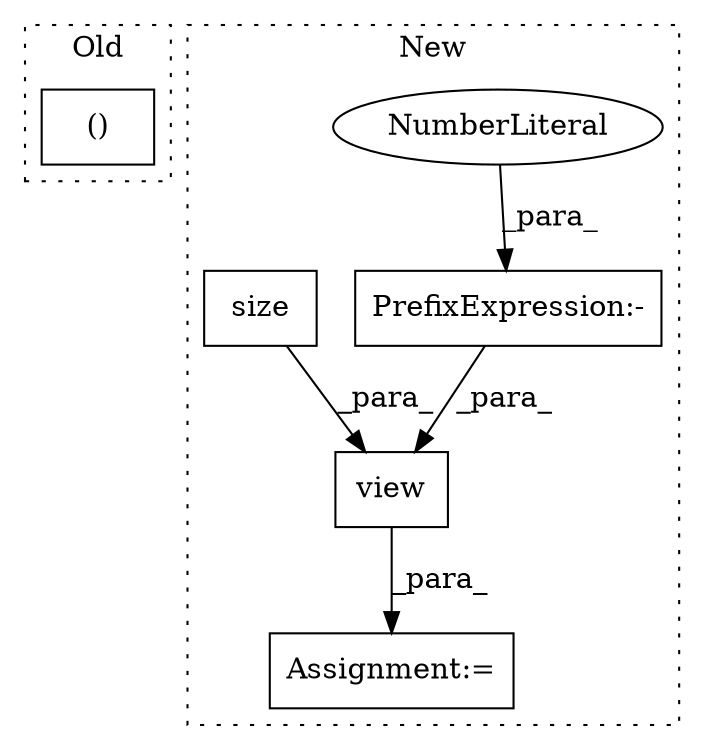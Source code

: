 digraph G {
subgraph cluster0 {
1 [label="()" a="106" s="2326" l="30" shape="box"];
label = "Old";
style="dotted";
}
subgraph cluster1 {
2 [label="view" a="32" s="3158,3179" l="5,1" shape="box"];
3 [label="PrefixExpression:-" a="38" s="3177" l="1" shape="box"];
4 [label="NumberLiteral" a="34" s="3178" l="1" shape="ellipse"];
5 [label="Assignment:=" a="7" s="3151" l="1" shape="box"];
6 [label="size" a="32" s="3169,3175" l="5,1" shape="box"];
label = "New";
style="dotted";
}
2 -> 5 [label="_para_"];
3 -> 2 [label="_para_"];
4 -> 3 [label="_para_"];
6 -> 2 [label="_para_"];
}